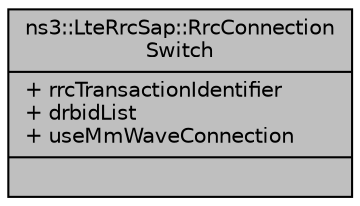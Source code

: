 digraph "ns3::LteRrcSap::RrcConnectionSwitch"
{
  edge [fontname="Helvetica",fontsize="10",labelfontname="Helvetica",labelfontsize="10"];
  node [fontname="Helvetica",fontsize="10",shape=record];
  Node1 [label="{ns3::LteRrcSap::RrcConnection\lSwitch\n|+ rrcTransactionIdentifier\l+ drbidList\l+ useMmWaveConnection\l|}",height=0.2,width=0.4,color="black", fillcolor="grey75", style="filled", fontcolor="black"];
}

